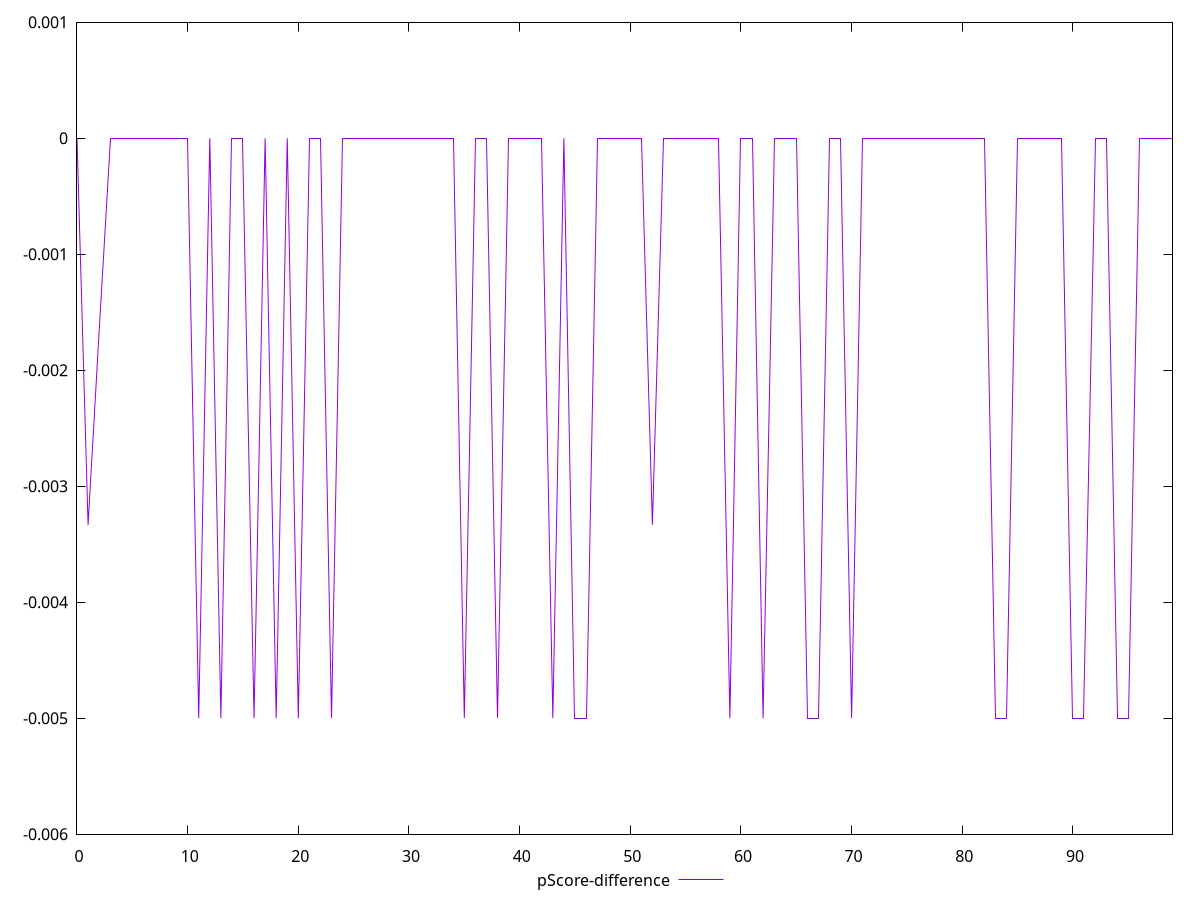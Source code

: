 reset

$pScoreDifference <<EOF
0 0
1 -0.0033333333333332993
2 -0.0016666666666667052
3 0
4 0
5 0
6 0
7 0
8 0
9 0
10 0
11 -0.0050000000000000044
12 0
13 -0.0050000000000000044
14 0
15 0
16 -0.0050000000000000044
17 0
18 -0.0050000000000000044
19 0
20 -0.0050000000000000044
21 0
22 0
23 -0.0050000000000000044
24 0
25 0
26 0
27 0
28 0
29 0
30 0
31 0
32 0
33 0
34 0
35 -0.0050000000000000044
36 0
37 0
38 -0.0050000000000000044
39 0
40 0
41 0
42 0
43 -0.0050000000000000044
44 0
45 -0.0050000000000000044
46 -0.0050000000000000044
47 0
48 0
49 0
50 0
51 0
52 -0.0033333333333332993
53 0
54 0
55 0
56 0
57 0
58 0
59 -0.0050000000000000044
60 0
61 0
62 -0.0050000000000000044
63 0
64 0
65 0
66 -0.0050000000000000044
67 -0.0050000000000000044
68 0
69 0
70 -0.0050000000000000044
71 0
72 0
73 0
74 0
75 0
76 0
77 0
78 0
79 0
80 0
81 0
82 0
83 -0.0050000000000000044
84 -0.0050000000000000044
85 0
86 0
87 0
88 0
89 0
90 -0.0050000000000000044
91 -0.0050000000000000044
92 0
93 0
94 -0.0050000000000000044
95 -0.0050000000000000044
96 0
97 0
98 0
99 0
EOF

set key outside below
set xrange [0:99]
set yrange [-0.0060000000000000045:0.001]
set trange [-0.0060000000000000045:0.001]
set terminal svg size 640, 500 enhanced background rgb 'white'
set output "reports/report_00028_2021-02-24T12-49-42.674Z/legacy-javascript/samples/astro/pScore-difference/values.svg"

plot $pScoreDifference title "pScore-difference" with line

reset
